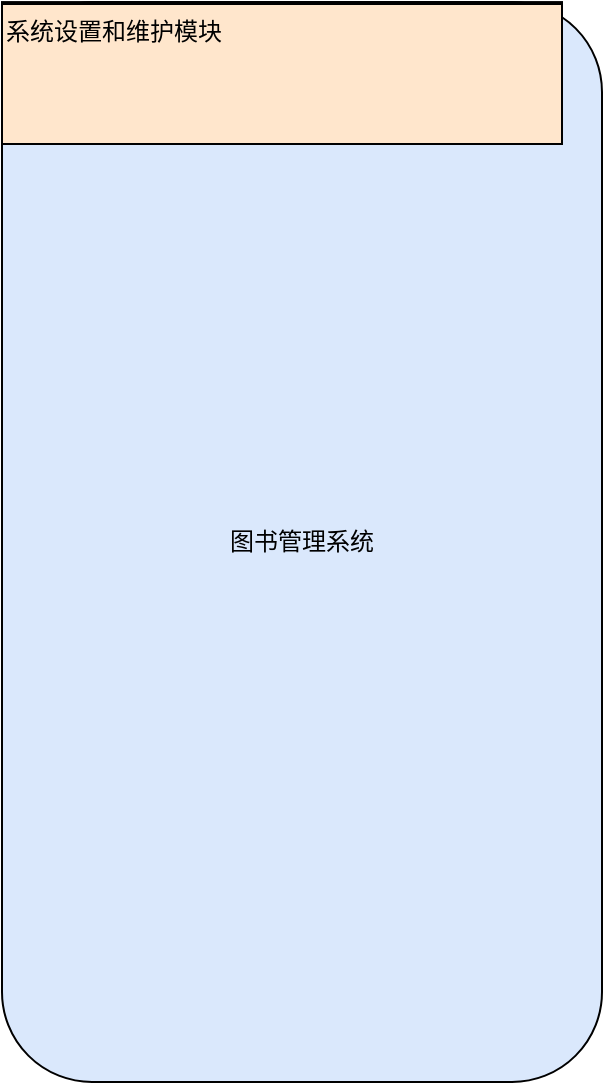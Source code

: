 <?xml version="1.0" encoding="UTF-8"?>
<mxfile>
  <diagram id="a7ZnXOmFrLn2" name="Page-1">
    <mxGraphModel dx="1422" dy="794" grid="1" gridSize="10" guides="1" tooltips="1" connect="1" arrows="1" fold="1" page="1" pageScale="1" pageWidth="827" pageHeight="1169" math="0" shadow="0">
      <root>
        <mxCell id="0" />
        <mxCell id="1" parent="0" />
        <mxCell id="2" value="图书管理系统" style="rounded=1;whiteSpace=wrap;html=1;fillColor=#dae8fc;" vertex="1" parent="1">
          <mxGeometry x="50" y="30" width="300" height="540" as="geometry" />
        </mxCell>
        <!-- User Management Module -->
        <mxCell id="3" value="用户管理模块" style="text;strokeColor=#000000;fillColor=#e1d5e7;" vertex="1" parent="2">
          <mxGeometry y="0.1" width="280" height="70" as="geometry" />
        </mxCell>
        <!-- Book Retrieval Module -->
        <mxCell id="4" value="图书检索模块" style="text;strokeColor=#000000;fillColor=#ffe6cc;" vertex="1" parent="2">
          <mxGeometry y="0.25" width="280" height="70" as="geometry" />
        </mxCell>
        <!-- Borrowing Management Module -->
        <mxCell id="5" value="借阅管理模块" style="text;strokeColor=#000000;fillColor=#d5e8d4;" vertex="1" parent="2">
          <mxGeometry y="0.4" width="280" height="70" as="geometry" />
        </mxCell>
        <!-- Inventory Management Module -->
        <mxCell id="6" value="库存管理模块" style="text;strokeColor=#000000;fillColor=#f8cecc;" vertex="1" parent="2">
          <mxGeometry y="0.55" width="280" height="70" as="geometry" />
        </mxCell>
        <!-- Cataloging Management Module -->
        <mxCell id="7" value="编目管理模块" style="text;strokeColor=#000000;fillColor=#d5e8d4;" vertex="1" parent="2">
          <mxGeometry y="0.7" width="280" height="70" as="geometry" />
        </mxCell>
        <!-- Statistics and Reports Module -->
        <mxCell id="8" value="统计报表模块" style="text;strokeColor=#000000;fillColor=#e1d5e7;" vertex="1" parent="2">
          <mxGeometry y="0.85" width="280" height="70" as="geometry" />
        </mxCell>
        <!-- System Settings & Maintenance Module -->
        <mxCell id="9" value="系统设置和维护模块" style="text;strokeColor=#000000;fillColor=#ffe6cc;" vertex="1" parent="2">
          <mxGeometry y="1" width="280" height="70" as="geometry" />
        </mxCell>
      </root>
    </mxGraphModel>
  </diagram>
</mxfile>
